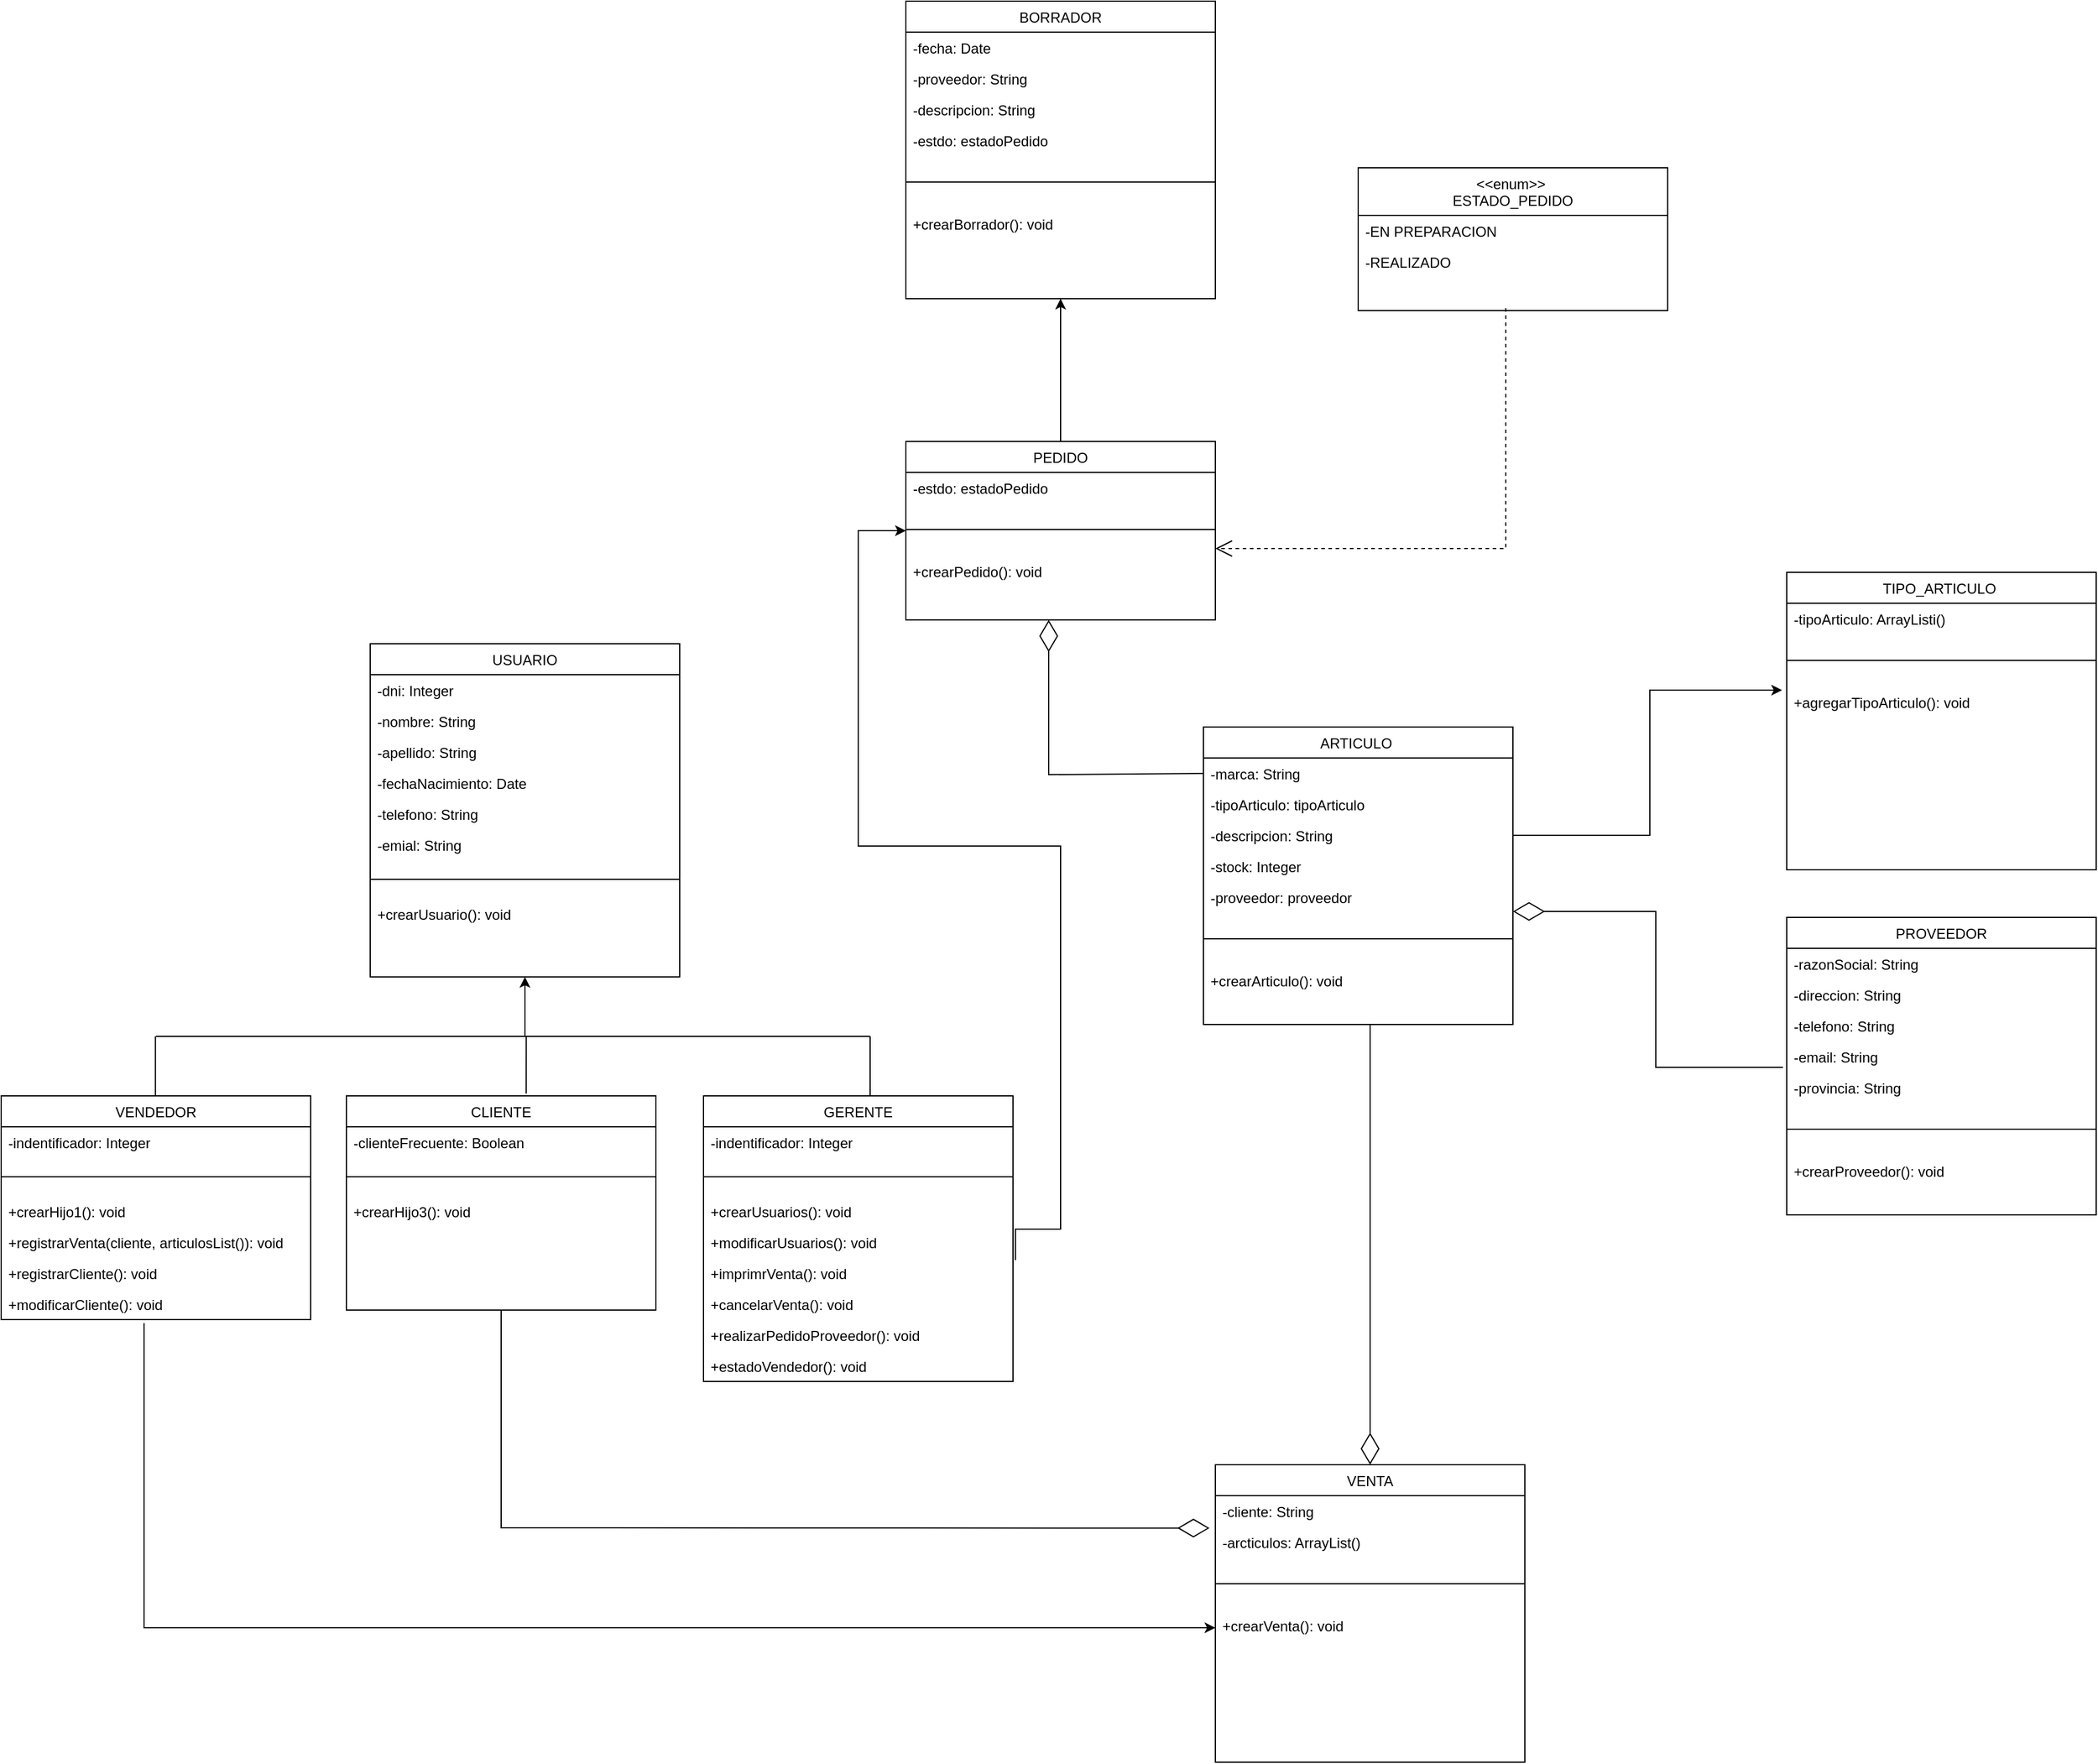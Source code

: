<mxfile version="20.8.16" type="device"><diagram name="Page-1" id="3vctjj0ClYBdieUnVf0C"><mxGraphModel dx="2855" dy="1548" grid="1" gridSize="10" guides="1" tooltips="1" connect="1" arrows="1" fold="1" page="1" pageScale="1" pageWidth="850" pageHeight="1100" math="0" shadow="0"><root><mxCell id="0"/><mxCell id="1" parent="0"/><mxCell id="Cswoj47B16myqqaZS82D-4" value="PROVEEDOR" style="swimlane;fontStyle=0;align=center;verticalAlign=top;childLayout=stackLayout;horizontal=1;startSize=26;horizontalStack=0;resizeParent=1;resizeLast=0;collapsible=1;marginBottom=0;rounded=0;shadow=0;strokeWidth=1;" parent="1" vertex="1"><mxGeometry x="1650" y="810" width="260" height="250" as="geometry"><mxRectangle x="550" y="140" width="160" height="26" as="alternateBounds"/></mxGeometry></mxCell><mxCell id="Cswoj47B16myqqaZS82D-5" value="-razonSocial: String" style="text;align=left;verticalAlign=top;spacingLeft=4;spacingRight=4;overflow=hidden;rotatable=0;points=[[0,0.5],[1,0.5]];portConstraint=eastwest;" parent="Cswoj47B16myqqaZS82D-4" vertex="1"><mxGeometry y="26" width="260" height="26" as="geometry"/></mxCell><mxCell id="Cswoj47B16myqqaZS82D-6" value="-direccion: String " style="text;align=left;verticalAlign=top;spacingLeft=4;spacingRight=4;overflow=hidden;rotatable=0;points=[[0,0.5],[1,0.5]];portConstraint=eastwest;rounded=0;shadow=0;html=0;" parent="Cswoj47B16myqqaZS82D-4" vertex="1"><mxGeometry y="52" width="260" height="26" as="geometry"/></mxCell><mxCell id="Cswoj47B16myqqaZS82D-8" value="-telefono: String" style="text;align=left;verticalAlign=top;spacingLeft=4;spacingRight=4;overflow=hidden;rotatable=0;points=[[0,0.5],[1,0.5]];portConstraint=eastwest;rounded=0;shadow=0;html=0;" parent="Cswoj47B16myqqaZS82D-4" vertex="1"><mxGeometry y="78" width="260" height="26" as="geometry"/></mxCell><mxCell id="Cswoj47B16myqqaZS82D-9" value="-email: String" style="text;align=left;verticalAlign=top;spacingLeft=4;spacingRight=4;overflow=hidden;rotatable=0;points=[[0,0.5],[1,0.5]];portConstraint=eastwest;rounded=0;shadow=0;html=0;" parent="Cswoj47B16myqqaZS82D-4" vertex="1"><mxGeometry y="104" width="260" height="26" as="geometry"/></mxCell><mxCell id="tRSs70V1gn659mGgTWk_-1" value="-provincia: String" style="text;align=left;verticalAlign=top;spacingLeft=4;spacingRight=4;overflow=hidden;rotatable=0;points=[[0,0.5],[1,0.5]];portConstraint=eastwest;rounded=0;shadow=0;html=0;" vertex="1" parent="Cswoj47B16myqqaZS82D-4"><mxGeometry y="130" width="260" height="26" as="geometry"/></mxCell><mxCell id="Cswoj47B16myqqaZS82D-10" value="" style="line;html=1;strokeWidth=1;align=left;verticalAlign=middle;spacingTop=-1;spacingLeft=3;spacingRight=3;rotatable=0;labelPosition=right;points=[];portConstraint=eastwest;" parent="Cswoj47B16myqqaZS82D-4" vertex="1"><mxGeometry y="156" width="260" height="44" as="geometry"/></mxCell><mxCell id="Cswoj47B16myqqaZS82D-11" value="+crearProveedor(): void" style="text;align=left;verticalAlign=top;spacingLeft=4;spacingRight=4;overflow=hidden;rotatable=0;points=[[0,0.5],[1,0.5]];portConstraint=eastwest;" parent="Cswoj47B16myqqaZS82D-4" vertex="1"><mxGeometry y="200" width="260" height="30" as="geometry"/></mxCell><mxCell id="tRSs70V1gn659mGgTWk_-23" style="edgeStyle=orthogonalEdgeStyle;rounded=0;orthogonalLoop=1;jettySize=auto;html=1;entryX=0.5;entryY=1;entryDx=0;entryDy=0;" edge="1" parent="1" source="tRSs70V1gn659mGgTWk_-2" target="tRSs70V1gn659mGgTWk_-16"><mxGeometry relative="1" as="geometry"/></mxCell><mxCell id="tRSs70V1gn659mGgTWk_-2" value="PEDIDO" style="swimlane;fontStyle=0;align=center;verticalAlign=top;childLayout=stackLayout;horizontal=1;startSize=26;horizontalStack=0;resizeParent=1;resizeLast=0;collapsible=1;marginBottom=0;rounded=0;shadow=0;strokeWidth=1;" vertex="1" parent="1"><mxGeometry x="910" y="410" width="260" height="150" as="geometry"><mxRectangle x="550" y="140" width="160" height="26" as="alternateBounds"/></mxGeometry></mxCell><mxCell id="tRSs70V1gn659mGgTWk_-6" value="-estdo: estadoPedido" style="text;align=left;verticalAlign=top;spacingLeft=4;spacingRight=4;overflow=hidden;rotatable=0;points=[[0,0.5],[1,0.5]];portConstraint=eastwest;rounded=0;shadow=0;html=0;" vertex="1" parent="tRSs70V1gn659mGgTWk_-2"><mxGeometry y="26" width="260" height="26" as="geometry"/></mxCell><mxCell id="tRSs70V1gn659mGgTWk_-8" value="" style="line;html=1;strokeWidth=1;align=left;verticalAlign=middle;spacingTop=-1;spacingLeft=3;spacingRight=3;rotatable=0;labelPosition=right;points=[];portConstraint=eastwest;" vertex="1" parent="tRSs70V1gn659mGgTWk_-2"><mxGeometry y="52" width="260" height="44" as="geometry"/></mxCell><mxCell id="tRSs70V1gn659mGgTWk_-9" value="+crearPedido(): void" style="text;align=left;verticalAlign=top;spacingLeft=4;spacingRight=4;overflow=hidden;rotatable=0;points=[[0,0.5],[1,0.5]];portConstraint=eastwest;" vertex="1" parent="tRSs70V1gn659mGgTWk_-2"><mxGeometry y="96" width="260" height="30" as="geometry"/></mxCell><mxCell id="tRSs70V1gn659mGgTWk_-10" value="&lt;&lt;enum&gt;&gt; &#10;ESTADO_PEDIDO" style="swimlane;fontStyle=0;align=center;verticalAlign=top;childLayout=stackLayout;horizontal=1;startSize=40;horizontalStack=0;resizeParent=1;resizeLast=0;collapsible=1;marginBottom=0;rounded=0;shadow=0;strokeWidth=1;" vertex="1" parent="1"><mxGeometry x="1290" y="180" width="260" height="120" as="geometry"><mxRectangle x="550" y="140" width="160" height="26" as="alternateBounds"/></mxGeometry></mxCell><mxCell id="tRSs70V1gn659mGgTWk_-11" value="-EN PREPARACION" style="text;align=left;verticalAlign=top;spacingLeft=4;spacingRight=4;overflow=hidden;rotatable=0;points=[[0,0.5],[1,0.5]];portConstraint=eastwest;rounded=0;shadow=0;html=0;" vertex="1" parent="tRSs70V1gn659mGgTWk_-10"><mxGeometry y="40" width="260" height="26" as="geometry"/></mxCell><mxCell id="tRSs70V1gn659mGgTWk_-12" value="-REALIZADO" style="text;align=left;verticalAlign=top;spacingLeft=4;spacingRight=4;overflow=hidden;rotatable=0;points=[[0,0.5],[1,0.5]];portConstraint=eastwest;rounded=0;shadow=0;html=0;" vertex="1" parent="tRSs70V1gn659mGgTWk_-10"><mxGeometry y="66" width="260" height="26" as="geometry"/></mxCell><mxCell id="tRSs70V1gn659mGgTWk_-15" value="" style="endArrow=open;endSize=12;dashed=1;html=1;rounded=0;fontSize=20;exitX=0.477;exitY=1;exitDx=0;exitDy=0;exitPerimeter=0;" edge="1" parent="1"><mxGeometry width="160" relative="1" as="geometry"><mxPoint x="1414.02" y="298" as="sourcePoint"/><mxPoint x="1170" y="500" as="targetPoint"/><Array as="points"><mxPoint x="1414" y="500"/></Array></mxGeometry></mxCell><mxCell id="tRSs70V1gn659mGgTWk_-16" value="BORRADOR" style="swimlane;fontStyle=0;align=center;verticalAlign=top;childLayout=stackLayout;horizontal=1;startSize=26;horizontalStack=0;resizeParent=1;resizeLast=0;collapsible=1;marginBottom=0;rounded=0;shadow=0;strokeWidth=1;" vertex="1" parent="1"><mxGeometry x="910" y="40" width="260" height="250" as="geometry"><mxRectangle x="550" y="140" width="160" height="26" as="alternateBounds"/></mxGeometry></mxCell><mxCell id="tRSs70V1gn659mGgTWk_-17" value="-fecha: Date" style="text;align=left;verticalAlign=top;spacingLeft=4;spacingRight=4;overflow=hidden;rotatable=0;points=[[0,0.5],[1,0.5]];portConstraint=eastwest;" vertex="1" parent="tRSs70V1gn659mGgTWk_-16"><mxGeometry y="26" width="260" height="26" as="geometry"/></mxCell><mxCell id="tRSs70V1gn659mGgTWk_-18" value="-proveedor: String " style="text;align=left;verticalAlign=top;spacingLeft=4;spacingRight=4;overflow=hidden;rotatable=0;points=[[0,0.5],[1,0.5]];portConstraint=eastwest;rounded=0;shadow=0;html=0;" vertex="1" parent="tRSs70V1gn659mGgTWk_-16"><mxGeometry y="52" width="260" height="26" as="geometry"/></mxCell><mxCell id="tRSs70V1gn659mGgTWk_-19" value="-descripcion: String" style="text;align=left;verticalAlign=top;spacingLeft=4;spacingRight=4;overflow=hidden;rotatable=0;points=[[0,0.5],[1,0.5]];portConstraint=eastwest;rounded=0;shadow=0;html=0;" vertex="1" parent="tRSs70V1gn659mGgTWk_-16"><mxGeometry y="78" width="260" height="26" as="geometry"/></mxCell><mxCell id="tRSs70V1gn659mGgTWk_-20" value="-estdo: estadoPedido" style="text;align=left;verticalAlign=top;spacingLeft=4;spacingRight=4;overflow=hidden;rotatable=0;points=[[0,0.5],[1,0.5]];portConstraint=eastwest;rounded=0;shadow=0;html=0;" vertex="1" parent="tRSs70V1gn659mGgTWk_-16"><mxGeometry y="104" width="260" height="26" as="geometry"/></mxCell><mxCell id="tRSs70V1gn659mGgTWk_-21" value="" style="line;html=1;strokeWidth=1;align=left;verticalAlign=middle;spacingTop=-1;spacingLeft=3;spacingRight=3;rotatable=0;labelPosition=right;points=[];portConstraint=eastwest;" vertex="1" parent="tRSs70V1gn659mGgTWk_-16"><mxGeometry y="130" width="260" height="44" as="geometry"/></mxCell><mxCell id="tRSs70V1gn659mGgTWk_-22" value="+crearBorrador(): void" style="text;align=left;verticalAlign=top;spacingLeft=4;spacingRight=4;overflow=hidden;rotatable=0;points=[[0,0.5],[1,0.5]];portConstraint=eastwest;" vertex="1" parent="tRSs70V1gn659mGgTWk_-16"><mxGeometry y="174" width="260" height="30" as="geometry"/></mxCell><mxCell id="tRSs70V1gn659mGgTWk_-24" value="VENDEDOR" style="swimlane;fontStyle=0;align=center;verticalAlign=top;childLayout=stackLayout;horizontal=1;startSize=26;horizontalStack=0;resizeParent=1;resizeLast=0;collapsible=1;marginBottom=0;rounded=0;shadow=0;strokeWidth=1;" vertex="1" parent="1"><mxGeometry x="150" y="960" width="260" height="188" as="geometry"><mxRectangle x="550" y="140" width="160" height="26" as="alternateBounds"/></mxGeometry></mxCell><mxCell id="tRSs70V1gn659mGgTWk_-25" value="-indentificador: Integer" style="text;align=left;verticalAlign=top;spacingLeft=4;spacingRight=4;overflow=hidden;rotatable=0;points=[[0,0.5],[1,0.5]];portConstraint=eastwest;" vertex="1" parent="tRSs70V1gn659mGgTWk_-24"><mxGeometry y="26" width="260" height="26" as="geometry"/></mxCell><mxCell id="tRSs70V1gn659mGgTWk_-26" value="" style="line;html=1;strokeWidth=1;align=left;verticalAlign=middle;spacingTop=-1;spacingLeft=3;spacingRight=3;rotatable=0;labelPosition=right;points=[];portConstraint=eastwest;" vertex="1" parent="tRSs70V1gn659mGgTWk_-24"><mxGeometry y="52" width="260" height="32" as="geometry"/></mxCell><mxCell id="tRSs70V1gn659mGgTWk_-27" value="+crearHijo1(): void" style="text;align=left;verticalAlign=top;spacingLeft=4;spacingRight=4;overflow=hidden;rotatable=0;points=[[0,0.5],[1,0.5]];portConstraint=eastwest;" vertex="1" parent="tRSs70V1gn659mGgTWk_-24"><mxGeometry y="84" width="260" height="26" as="geometry"/></mxCell><mxCell id="tRSs70V1gn659mGgTWk_-59" value="+registrarVenta(cliente, articulosList()): void" style="text;align=left;verticalAlign=top;spacingLeft=4;spacingRight=4;overflow=hidden;rotatable=0;points=[[0,0.5],[1,0.5]];portConstraint=eastwest;" vertex="1" parent="tRSs70V1gn659mGgTWk_-24"><mxGeometry y="110" width="260" height="26" as="geometry"/></mxCell><mxCell id="tRSs70V1gn659mGgTWk_-81" value="+registrarCliente(): void" style="text;align=left;verticalAlign=top;spacingLeft=4;spacingRight=4;overflow=hidden;rotatable=0;points=[[0,0.5],[1,0.5]];portConstraint=eastwest;" vertex="1" parent="tRSs70V1gn659mGgTWk_-24"><mxGeometry y="136" width="260" height="26" as="geometry"/></mxCell><mxCell id="tRSs70V1gn659mGgTWk_-82" value="+modificarCliente(): void" style="text;align=left;verticalAlign=top;spacingLeft=4;spacingRight=4;overflow=hidden;rotatable=0;points=[[0,0.5],[1,0.5]];portConstraint=eastwest;" vertex="1" parent="tRSs70V1gn659mGgTWk_-24"><mxGeometry y="162" width="260" height="26" as="geometry"/></mxCell><mxCell id="tRSs70V1gn659mGgTWk_-28" value="USUARIO" style="swimlane;fontStyle=0;align=center;verticalAlign=top;childLayout=stackLayout;horizontal=1;startSize=26;horizontalStack=0;resizeParent=1;resizeLast=0;collapsible=1;marginBottom=0;rounded=0;shadow=0;strokeWidth=1;" vertex="1" parent="1"><mxGeometry x="460" y="580" width="260" height="280" as="geometry"><mxRectangle x="550" y="140" width="160" height="26" as="alternateBounds"/></mxGeometry></mxCell><mxCell id="tRSs70V1gn659mGgTWk_-29" value="-dni: Integer" style="text;align=left;verticalAlign=top;spacingLeft=4;spacingRight=4;overflow=hidden;rotatable=0;points=[[0,0.5],[1,0.5]];portConstraint=eastwest;" vertex="1" parent="tRSs70V1gn659mGgTWk_-28"><mxGeometry y="26" width="260" height="26" as="geometry"/></mxCell><mxCell id="tRSs70V1gn659mGgTWk_-30" value="-nombre: String" style="text;align=left;verticalAlign=top;spacingLeft=4;spacingRight=4;overflow=hidden;rotatable=0;points=[[0,0.5],[1,0.5]];portConstraint=eastwest;rounded=0;shadow=0;html=0;" vertex="1" parent="tRSs70V1gn659mGgTWk_-28"><mxGeometry y="52" width="260" height="26" as="geometry"/></mxCell><mxCell id="tRSs70V1gn659mGgTWk_-47" value="-apellido: String" style="text;align=left;verticalAlign=top;spacingLeft=4;spacingRight=4;overflow=hidden;rotatable=0;points=[[0,0.5],[1,0.5]];portConstraint=eastwest;rounded=0;shadow=0;html=0;" vertex="1" parent="tRSs70V1gn659mGgTWk_-28"><mxGeometry y="78" width="260" height="26" as="geometry"/></mxCell><mxCell id="tRSs70V1gn659mGgTWk_-31" value="-fechaNacimiento: Date" style="text;align=left;verticalAlign=top;spacingLeft=4;spacingRight=4;overflow=hidden;rotatable=0;points=[[0,0.5],[1,0.5]];portConstraint=eastwest;rounded=0;shadow=0;html=0;" vertex="1" parent="tRSs70V1gn659mGgTWk_-28"><mxGeometry y="104" width="260" height="26" as="geometry"/></mxCell><mxCell id="tRSs70V1gn659mGgTWk_-48" value="-telefono: String" style="text;align=left;verticalAlign=top;spacingLeft=4;spacingRight=4;overflow=hidden;rotatable=0;points=[[0,0.5],[1,0.5]];portConstraint=eastwest;rounded=0;shadow=0;html=0;" vertex="1" parent="tRSs70V1gn659mGgTWk_-28"><mxGeometry y="130" width="260" height="26" as="geometry"/></mxCell><mxCell id="tRSs70V1gn659mGgTWk_-49" value="-emial: String" style="text;align=left;verticalAlign=top;spacingLeft=4;spacingRight=4;overflow=hidden;rotatable=0;points=[[0,0.5],[1,0.5]];portConstraint=eastwest;rounded=0;shadow=0;html=0;" vertex="1" parent="tRSs70V1gn659mGgTWk_-28"><mxGeometry y="156" width="260" height="26" as="geometry"/></mxCell><mxCell id="tRSs70V1gn659mGgTWk_-33" value="" style="line;html=1;strokeWidth=1;align=left;verticalAlign=middle;spacingTop=-1;spacingLeft=3;spacingRight=3;rotatable=0;labelPosition=right;points=[];portConstraint=eastwest;" vertex="1" parent="tRSs70V1gn659mGgTWk_-28"><mxGeometry y="182" width="260" height="32" as="geometry"/></mxCell><mxCell id="tRSs70V1gn659mGgTWk_-34" value="+crearUsuario(): void" style="text;align=left;verticalAlign=top;spacingLeft=4;spacingRight=4;overflow=hidden;rotatable=0;points=[[0,0.5],[1,0.5]];portConstraint=eastwest;" vertex="1" parent="tRSs70V1gn659mGgTWk_-28"><mxGeometry y="214" width="260" height="26" as="geometry"/></mxCell><mxCell id="tRSs70V1gn659mGgTWk_-35" style="edgeStyle=orthogonalEdgeStyle;rounded=0;orthogonalLoop=1;jettySize=auto;html=1;entryX=0.5;entryY=1;entryDx=0;entryDy=0;exitX=0.581;exitY=-0.011;exitDx=0;exitDy=0;exitPerimeter=0;" edge="1" parent="1" source="tRSs70V1gn659mGgTWk_-40" target="tRSs70V1gn659mGgTWk_-28"><mxGeometry relative="1" as="geometry"><mxPoint x="590" y="1120" as="sourcePoint"/></mxGeometry></mxCell><mxCell id="tRSs70V1gn659mGgTWk_-84" style="edgeStyle=orthogonalEdgeStyle;rounded=0;orthogonalLoop=1;jettySize=auto;html=1;entryX=0;entryY=0.5;entryDx=0;entryDy=0;endArrow=classic;endFill=1;exitX=1.008;exitY=0.077;exitDx=0;exitDy=0;exitPerimeter=0;" edge="1" parent="1" source="tRSs70V1gn659mGgTWk_-60" target="tRSs70V1gn659mGgTWk_-2"><mxGeometry relative="1" as="geometry"><Array as="points"><mxPoint x="1002" y="1072"/><mxPoint x="1040" y="1072"/><mxPoint x="1040" y="750"/><mxPoint x="870" y="750"/><mxPoint x="870" y="485"/></Array></mxGeometry></mxCell><mxCell id="tRSs70V1gn659mGgTWk_-36" value="GERENTE" style="swimlane;fontStyle=0;align=center;verticalAlign=top;childLayout=stackLayout;horizontal=1;startSize=26;horizontalStack=0;resizeParent=1;resizeLast=0;collapsible=1;marginBottom=0;rounded=0;shadow=0;strokeWidth=1;" vertex="1" parent="1"><mxGeometry x="740" y="960" width="260" height="240" as="geometry"><mxRectangle x="550" y="140" width="160" height="26" as="alternateBounds"/></mxGeometry></mxCell><mxCell id="tRSs70V1gn659mGgTWk_-37" value="-indentificador: Integer" style="text;align=left;verticalAlign=top;spacingLeft=4;spacingRight=4;overflow=hidden;rotatable=0;points=[[0,0.5],[1,0.5]];portConstraint=eastwest;" vertex="1" parent="tRSs70V1gn659mGgTWk_-36"><mxGeometry y="26" width="260" height="26" as="geometry"/></mxCell><mxCell id="tRSs70V1gn659mGgTWk_-38" value="" style="line;html=1;strokeWidth=1;align=left;verticalAlign=middle;spacingTop=-1;spacingLeft=3;spacingRight=3;rotatable=0;labelPosition=right;points=[];portConstraint=eastwest;" vertex="1" parent="tRSs70V1gn659mGgTWk_-36"><mxGeometry y="52" width="260" height="32" as="geometry"/></mxCell><mxCell id="tRSs70V1gn659mGgTWk_-39" value="+crearUsuarios(): void" style="text;align=left;verticalAlign=top;spacingLeft=4;spacingRight=4;overflow=hidden;rotatable=0;points=[[0,0.5],[1,0.5]];portConstraint=eastwest;" vertex="1" parent="tRSs70V1gn659mGgTWk_-36"><mxGeometry y="84" width="260" height="26" as="geometry"/></mxCell><mxCell id="tRSs70V1gn659mGgTWk_-88" value="+modificarUsuarios(): void" style="text;align=left;verticalAlign=top;spacingLeft=4;spacingRight=4;overflow=hidden;rotatable=0;points=[[0,0.5],[1,0.5]];portConstraint=eastwest;" vertex="1" parent="tRSs70V1gn659mGgTWk_-36"><mxGeometry y="110" width="260" height="26" as="geometry"/></mxCell><mxCell id="tRSs70V1gn659mGgTWk_-60" value="+imprimrVenta(): void" style="text;align=left;verticalAlign=top;spacingLeft=4;spacingRight=4;overflow=hidden;rotatable=0;points=[[0,0.5],[1,0.5]];portConstraint=eastwest;" vertex="1" parent="tRSs70V1gn659mGgTWk_-36"><mxGeometry y="136" width="260" height="26" as="geometry"/></mxCell><mxCell id="tRSs70V1gn659mGgTWk_-61" value="+cancelarVenta(): void" style="text;align=left;verticalAlign=top;spacingLeft=4;spacingRight=4;overflow=hidden;rotatable=0;points=[[0,0.5],[1,0.5]];portConstraint=eastwest;" vertex="1" parent="tRSs70V1gn659mGgTWk_-36"><mxGeometry y="162" width="260" height="26" as="geometry"/></mxCell><mxCell id="tRSs70V1gn659mGgTWk_-83" value="+realizarPedidoProveedor(): void" style="text;align=left;verticalAlign=top;spacingLeft=4;spacingRight=4;overflow=hidden;rotatable=0;points=[[0,0.5],[1,0.5]];portConstraint=eastwest;" vertex="1" parent="tRSs70V1gn659mGgTWk_-36"><mxGeometry y="188" width="260" height="26" as="geometry"/></mxCell><mxCell id="tRSs70V1gn659mGgTWk_-87" value="+estadoVendedor(): void" style="text;align=left;verticalAlign=top;spacingLeft=4;spacingRight=4;overflow=hidden;rotatable=0;points=[[0,0.5],[1,0.5]];portConstraint=eastwest;" vertex="1" parent="tRSs70V1gn659mGgTWk_-36"><mxGeometry y="214" width="260" height="26" as="geometry"/></mxCell><mxCell id="tRSs70V1gn659mGgTWk_-89" style="edgeStyle=orthogonalEdgeStyle;rounded=0;orthogonalLoop=1;jettySize=auto;html=1;entryX=0;entryY=0.5;entryDx=0;entryDy=0;endArrow=classic;endFill=1;" edge="1" parent="1" target="tRSs70V1gn659mGgTWk_-57"><mxGeometry relative="1" as="geometry"><mxPoint x="270" y="1151" as="sourcePoint"/><Array as="points"><mxPoint x="270" y="1151"/><mxPoint x="270" y="1381"/></Array></mxGeometry></mxCell><mxCell id="tRSs70V1gn659mGgTWk_-40" value="CLIENTE" style="swimlane;fontStyle=0;align=center;verticalAlign=top;childLayout=stackLayout;horizontal=1;startSize=26;horizontalStack=0;resizeParent=1;resizeLast=0;collapsible=1;marginBottom=0;rounded=0;shadow=0;strokeWidth=1;" vertex="1" parent="1"><mxGeometry x="440" y="960" width="260" height="180" as="geometry"><mxRectangle x="550" y="140" width="160" height="26" as="alternateBounds"/></mxGeometry></mxCell><mxCell id="tRSs70V1gn659mGgTWk_-41" value="-clienteFrecuente: Boolean" style="text;align=left;verticalAlign=top;spacingLeft=4;spacingRight=4;overflow=hidden;rotatable=0;points=[[0,0.5],[1,0.5]];portConstraint=eastwest;" vertex="1" parent="tRSs70V1gn659mGgTWk_-40"><mxGeometry y="26" width="260" height="26" as="geometry"/></mxCell><mxCell id="tRSs70V1gn659mGgTWk_-42" value="" style="line;html=1;strokeWidth=1;align=left;verticalAlign=middle;spacingTop=-1;spacingLeft=3;spacingRight=3;rotatable=0;labelPosition=right;points=[];portConstraint=eastwest;" vertex="1" parent="tRSs70V1gn659mGgTWk_-40"><mxGeometry y="52" width="260" height="32" as="geometry"/></mxCell><mxCell id="tRSs70V1gn659mGgTWk_-43" value="+crearHijo3(): void" style="text;align=left;verticalAlign=top;spacingLeft=4;spacingRight=4;overflow=hidden;rotatable=0;points=[[0,0.5],[1,0.5]];portConstraint=eastwest;" vertex="1" parent="tRSs70V1gn659mGgTWk_-40"><mxGeometry y="84" width="260" height="26" as="geometry"/></mxCell><mxCell id="tRSs70V1gn659mGgTWk_-44" value="" style="endArrow=none;html=1;rounded=0;" edge="1" parent="1"><mxGeometry width="50" height="50" relative="1" as="geometry"><mxPoint x="280" y="910" as="sourcePoint"/><mxPoint x="880" y="910" as="targetPoint"/></mxGeometry></mxCell><mxCell id="tRSs70V1gn659mGgTWk_-45" value="" style="endArrow=none;html=1;rounded=0;" edge="1" parent="1"><mxGeometry width="50" height="50" relative="1" as="geometry"><mxPoint x="279.58" y="960" as="sourcePoint"/><mxPoint x="279.58" y="910" as="targetPoint"/></mxGeometry></mxCell><mxCell id="tRSs70V1gn659mGgTWk_-46" value="" style="endArrow=none;html=1;rounded=0;" edge="1" parent="1"><mxGeometry width="50" height="50" relative="1" as="geometry"><mxPoint x="880" y="960" as="sourcePoint"/><mxPoint x="880" y="910" as="targetPoint"/></mxGeometry></mxCell><mxCell id="tRSs70V1gn659mGgTWk_-50" value="VENTA" style="swimlane;fontStyle=0;align=center;verticalAlign=top;childLayout=stackLayout;horizontal=1;startSize=26;horizontalStack=0;resizeParent=1;resizeLast=0;collapsible=1;marginBottom=0;rounded=0;shadow=0;strokeWidth=1;" vertex="1" parent="1"><mxGeometry x="1170" y="1270" width="260" height="250" as="geometry"><mxRectangle x="550" y="140" width="160" height="26" as="alternateBounds"/></mxGeometry></mxCell><mxCell id="tRSs70V1gn659mGgTWk_-55" value="-cliente: String" style="text;align=left;verticalAlign=top;spacingLeft=4;spacingRight=4;overflow=hidden;rotatable=0;points=[[0,0.5],[1,0.5]];portConstraint=eastwest;rounded=0;shadow=0;html=0;" vertex="1" parent="tRSs70V1gn659mGgTWk_-50"><mxGeometry y="26" width="260" height="26" as="geometry"/></mxCell><mxCell id="tRSs70V1gn659mGgTWk_-92" value="-arcticulos: ArrayList()" style="text;align=left;verticalAlign=top;spacingLeft=4;spacingRight=4;overflow=hidden;rotatable=0;points=[[0,0.5],[1,0.5]];portConstraint=eastwest;rounded=0;shadow=0;html=0;" vertex="1" parent="tRSs70V1gn659mGgTWk_-50"><mxGeometry y="52" width="260" height="26" as="geometry"/></mxCell><mxCell id="tRSs70V1gn659mGgTWk_-56" value="" style="line;html=1;strokeWidth=1;align=left;verticalAlign=middle;spacingTop=-1;spacingLeft=3;spacingRight=3;rotatable=0;labelPosition=right;points=[];portConstraint=eastwest;" vertex="1" parent="tRSs70V1gn659mGgTWk_-50"><mxGeometry y="78" width="260" height="44" as="geometry"/></mxCell><mxCell id="tRSs70V1gn659mGgTWk_-57" value="+crearVenta(): void" style="text;align=left;verticalAlign=top;spacingLeft=4;spacingRight=4;overflow=hidden;rotatable=0;points=[[0,0.5],[1,0.5]];portConstraint=eastwest;" vertex="1" parent="tRSs70V1gn659mGgTWk_-50"><mxGeometry y="122" width="260" height="30" as="geometry"/></mxCell><mxCell id="tRSs70V1gn659mGgTWk_-62" value="ARTICULO " style="swimlane;fontStyle=0;align=center;verticalAlign=top;childLayout=stackLayout;horizontal=1;startSize=26;horizontalStack=0;resizeParent=1;resizeLast=0;collapsible=1;marginBottom=0;rounded=0;shadow=0;strokeWidth=1;" vertex="1" parent="1"><mxGeometry x="1160" y="650" width="260" height="250" as="geometry"><mxRectangle x="550" y="140" width="160" height="26" as="alternateBounds"/></mxGeometry></mxCell><mxCell id="tRSs70V1gn659mGgTWk_-63" value="-marca: String" style="text;align=left;verticalAlign=top;spacingLeft=4;spacingRight=4;overflow=hidden;rotatable=0;points=[[0,0.5],[1,0.5]];portConstraint=eastwest;" vertex="1" parent="tRSs70V1gn659mGgTWk_-62"><mxGeometry y="26" width="260" height="26" as="geometry"/></mxCell><mxCell id="tRSs70V1gn659mGgTWk_-64" value="-tipoArticulo: tipoArticulo " style="text;align=left;verticalAlign=top;spacingLeft=4;spacingRight=4;overflow=hidden;rotatable=0;points=[[0,0.5],[1,0.5]];portConstraint=eastwest;rounded=0;shadow=0;html=0;" vertex="1" parent="tRSs70V1gn659mGgTWk_-62"><mxGeometry y="52" width="260" height="26" as="geometry"/></mxCell><mxCell id="tRSs70V1gn659mGgTWk_-65" value="-descripcion: String" style="text;align=left;verticalAlign=top;spacingLeft=4;spacingRight=4;overflow=hidden;rotatable=0;points=[[0,0.5],[1,0.5]];portConstraint=eastwest;rounded=0;shadow=0;html=0;" vertex="1" parent="tRSs70V1gn659mGgTWk_-62"><mxGeometry y="78" width="260" height="26" as="geometry"/></mxCell><mxCell id="tRSs70V1gn659mGgTWk_-66" value="-stock: Integer" style="text;align=left;verticalAlign=top;spacingLeft=4;spacingRight=4;overflow=hidden;rotatable=0;points=[[0,0.5],[1,0.5]];portConstraint=eastwest;rounded=0;shadow=0;html=0;" vertex="1" parent="tRSs70V1gn659mGgTWk_-62"><mxGeometry y="104" width="260" height="26" as="geometry"/></mxCell><mxCell id="tRSs70V1gn659mGgTWk_-67" value="-proveedor: proveedor" style="text;align=left;verticalAlign=top;spacingLeft=4;spacingRight=4;overflow=hidden;rotatable=0;points=[[0,0.5],[1,0.5]];portConstraint=eastwest;rounded=0;shadow=0;html=0;" vertex="1" parent="tRSs70V1gn659mGgTWk_-62"><mxGeometry y="130" width="260" height="26" as="geometry"/></mxCell><mxCell id="tRSs70V1gn659mGgTWk_-68" value="" style="line;html=1;strokeWidth=1;align=left;verticalAlign=middle;spacingTop=-1;spacingLeft=3;spacingRight=3;rotatable=0;labelPosition=right;points=[];portConstraint=eastwest;" vertex="1" parent="tRSs70V1gn659mGgTWk_-62"><mxGeometry y="156" width="260" height="44" as="geometry"/></mxCell><mxCell id="tRSs70V1gn659mGgTWk_-69" value="+crearArticulo(): void" style="text;align=left;verticalAlign=top;spacingLeft=4;spacingRight=4;overflow=hidden;rotatable=0;points=[[0,0.5],[1,0.5]];portConstraint=eastwest;" vertex="1" parent="tRSs70V1gn659mGgTWk_-62"><mxGeometry y="200" width="260" height="30" as="geometry"/></mxCell><mxCell id="tRSs70V1gn659mGgTWk_-70" value="TIPO_ARTICULO " style="swimlane;fontStyle=0;align=center;verticalAlign=top;childLayout=stackLayout;horizontal=1;startSize=26;horizontalStack=0;resizeParent=1;resizeLast=0;collapsible=1;marginBottom=0;rounded=0;shadow=0;strokeWidth=1;" vertex="1" parent="1"><mxGeometry x="1650" y="520" width="260" height="250" as="geometry"><mxRectangle x="550" y="140" width="160" height="26" as="alternateBounds"/></mxGeometry></mxCell><mxCell id="tRSs70V1gn659mGgTWk_-71" value="-tipoArticulo: ArrayListi()" style="text;align=left;verticalAlign=top;spacingLeft=4;spacingRight=4;overflow=hidden;rotatable=0;points=[[0,0.5],[1,0.5]];portConstraint=eastwest;" vertex="1" parent="tRSs70V1gn659mGgTWk_-70"><mxGeometry y="26" width="260" height="26" as="geometry"/></mxCell><mxCell id="tRSs70V1gn659mGgTWk_-76" value="" style="line;html=1;strokeWidth=1;align=left;verticalAlign=middle;spacingTop=-1;spacingLeft=3;spacingRight=3;rotatable=0;labelPosition=right;points=[];portConstraint=eastwest;" vertex="1" parent="tRSs70V1gn659mGgTWk_-70"><mxGeometry y="52" width="260" height="44" as="geometry"/></mxCell><mxCell id="tRSs70V1gn659mGgTWk_-77" value="+agregarTipoArticulo(): void" style="text;align=left;verticalAlign=top;spacingLeft=4;spacingRight=4;overflow=hidden;rotatable=0;points=[[0,0.5],[1,0.5]];portConstraint=eastwest;" vertex="1" parent="tRSs70V1gn659mGgTWk_-70"><mxGeometry y="96" width="260" height="30" as="geometry"/></mxCell><mxCell id="tRSs70V1gn659mGgTWk_-78" style="edgeStyle=orthogonalEdgeStyle;rounded=0;orthogonalLoop=1;jettySize=auto;html=1;entryX=-0.015;entryY=0.1;entryDx=0;entryDy=0;entryPerimeter=0;" edge="1" parent="1" source="tRSs70V1gn659mGgTWk_-65" target="tRSs70V1gn659mGgTWk_-77"><mxGeometry relative="1" as="geometry"><mxPoint x="1590" y="595" as="targetPoint"/></mxGeometry></mxCell><mxCell id="tRSs70V1gn659mGgTWk_-80" value="" style="endArrow=diamondThin;endFill=0;endSize=24;html=1;rounded=0;fontSize=12;exitX=-0.012;exitY=0.846;exitDx=0;exitDy=0;exitPerimeter=0;" edge="1" parent="1" source="Cswoj47B16myqqaZS82D-9"><mxGeometry width="160" relative="1" as="geometry"><mxPoint x="1510.9" y="960" as="sourcePoint"/><mxPoint x="1420" y="805" as="targetPoint"/><Array as="points"><mxPoint x="1540" y="936"/><mxPoint x="1540" y="805"/></Array></mxGeometry></mxCell><mxCell id="tRSs70V1gn659mGgTWk_-86" value="" style="endArrow=diamondThin;endFill=0;endSize=24;html=1;rounded=0;fontSize=12;exitX=0;exitY=0.5;exitDx=0;exitDy=0;" edge="1" parent="1" source="tRSs70V1gn659mGgTWk_-63"><mxGeometry width="160" relative="1" as="geometry"><mxPoint x="1226.88" y="769.996" as="sourcePoint"/><mxPoint x="1030" y="560" as="targetPoint"/><Array as="points"><mxPoint x="1030" y="690"/></Array></mxGeometry></mxCell><mxCell id="tRSs70V1gn659mGgTWk_-90" value="" style="endArrow=diamondThin;endFill=0;endSize=24;html=1;rounded=0;fontSize=12;entryX=0.5;entryY=0;entryDx=0;entryDy=0;" edge="1" parent="1" target="tRSs70V1gn659mGgTWk_-50"><mxGeometry width="160" relative="1" as="geometry"><mxPoint x="1300" y="900" as="sourcePoint"/><mxPoint x="1170" y="950" as="targetPoint"/><Array as="points"/></mxGeometry></mxCell><mxCell id="tRSs70V1gn659mGgTWk_-91" value="" style="endArrow=diamondThin;endFill=0;endSize=24;html=1;rounded=0;fontSize=12;entryX=-0.019;entryY=1.048;entryDx=0;entryDy=0;entryPerimeter=0;exitX=0.5;exitY=1;exitDx=0;exitDy=0;" edge="1" parent="1" source="tRSs70V1gn659mGgTWk_-40" target="tRSs70V1gn659mGgTWk_-55"><mxGeometry width="160" relative="1" as="geometry"><mxPoint x="730" y="1240" as="sourcePoint"/><mxPoint x="730" y="1610" as="targetPoint"/><Array as="points"><mxPoint x="570" y="1323"/></Array></mxGeometry></mxCell></root></mxGraphModel></diagram></mxfile>